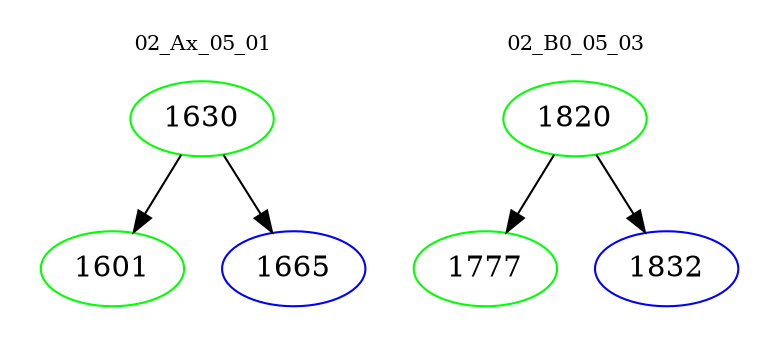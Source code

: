 digraph{
subgraph cluster_0 {
color = white
label = "02_Ax_05_01";
fontsize=10;
T0_1630 [label="1630", color="green"]
T0_1630 -> T0_1601 [color="black"]
T0_1601 [label="1601", color="green"]
T0_1630 -> T0_1665 [color="black"]
T0_1665 [label="1665", color="blue"]
}
subgraph cluster_1 {
color = white
label = "02_B0_05_03";
fontsize=10;
T1_1820 [label="1820", color="green"]
T1_1820 -> T1_1777 [color="black"]
T1_1777 [label="1777", color="green"]
T1_1820 -> T1_1832 [color="black"]
T1_1832 [label="1832", color="blue"]
}
}

